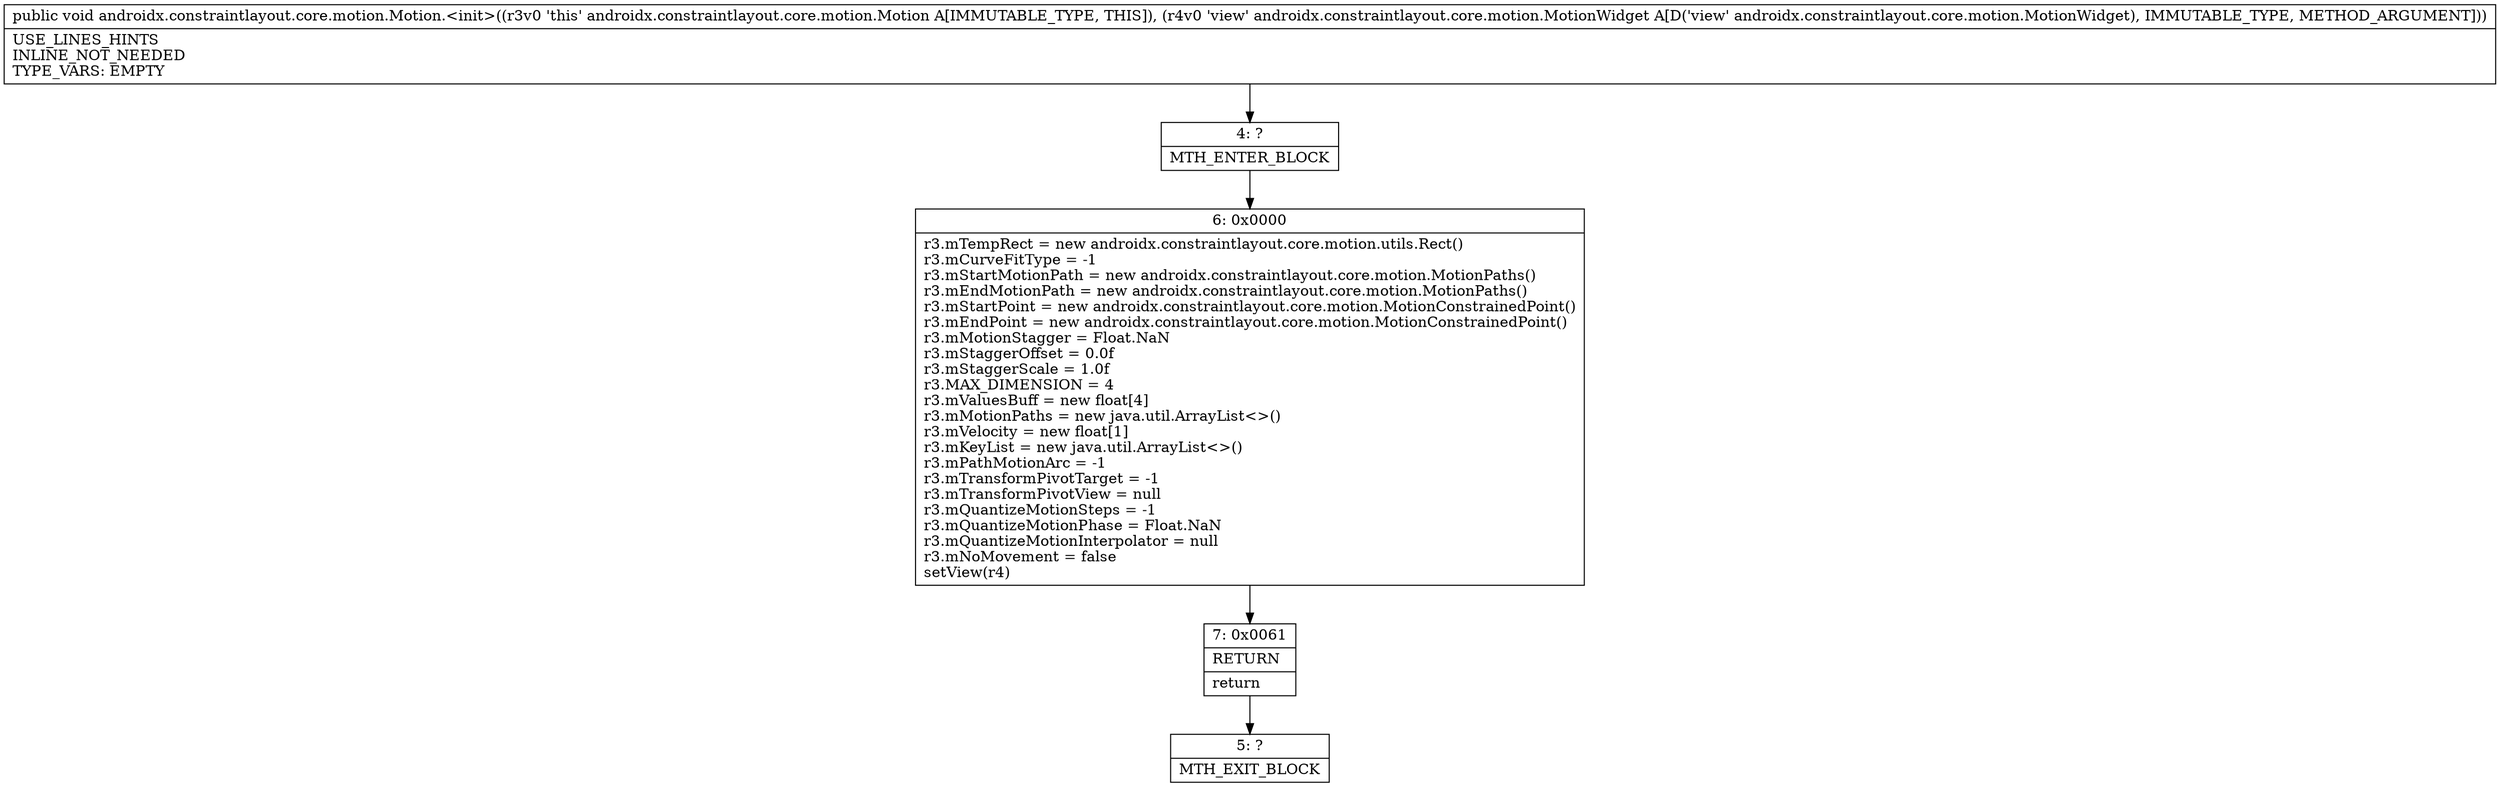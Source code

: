 digraph "CFG forandroidx.constraintlayout.core.motion.Motion.\<init\>(Landroidx\/constraintlayout\/core\/motion\/MotionWidget;)V" {
Node_4 [shape=record,label="{4\:\ ?|MTH_ENTER_BLOCK\l}"];
Node_6 [shape=record,label="{6\:\ 0x0000|r3.mTempRect = new androidx.constraintlayout.core.motion.utils.Rect()\lr3.mCurveFitType = \-1\lr3.mStartMotionPath = new androidx.constraintlayout.core.motion.MotionPaths()\lr3.mEndMotionPath = new androidx.constraintlayout.core.motion.MotionPaths()\lr3.mStartPoint = new androidx.constraintlayout.core.motion.MotionConstrainedPoint()\lr3.mEndPoint = new androidx.constraintlayout.core.motion.MotionConstrainedPoint()\lr3.mMotionStagger = Float.NaN\lr3.mStaggerOffset = 0.0f\lr3.mStaggerScale = 1.0f\lr3.MAX_DIMENSION = 4\lr3.mValuesBuff = new float[4]\lr3.mMotionPaths = new java.util.ArrayList\<\>()\lr3.mVelocity = new float[1]\lr3.mKeyList = new java.util.ArrayList\<\>()\lr3.mPathMotionArc = \-1\lr3.mTransformPivotTarget = \-1\lr3.mTransformPivotView = null\lr3.mQuantizeMotionSteps = \-1\lr3.mQuantizeMotionPhase = Float.NaN\lr3.mQuantizeMotionInterpolator = null\lr3.mNoMovement = false\lsetView(r4)\l}"];
Node_7 [shape=record,label="{7\:\ 0x0061|RETURN\l|return\l}"];
Node_5 [shape=record,label="{5\:\ ?|MTH_EXIT_BLOCK\l}"];
MethodNode[shape=record,label="{public void androidx.constraintlayout.core.motion.Motion.\<init\>((r3v0 'this' androidx.constraintlayout.core.motion.Motion A[IMMUTABLE_TYPE, THIS]), (r4v0 'view' androidx.constraintlayout.core.motion.MotionWidget A[D('view' androidx.constraintlayout.core.motion.MotionWidget), IMMUTABLE_TYPE, METHOD_ARGUMENT]))  | USE_LINES_HINTS\lINLINE_NOT_NEEDED\lTYPE_VARS: EMPTY\l}"];
MethodNode -> Node_4;Node_4 -> Node_6;
Node_6 -> Node_7;
Node_7 -> Node_5;
}

